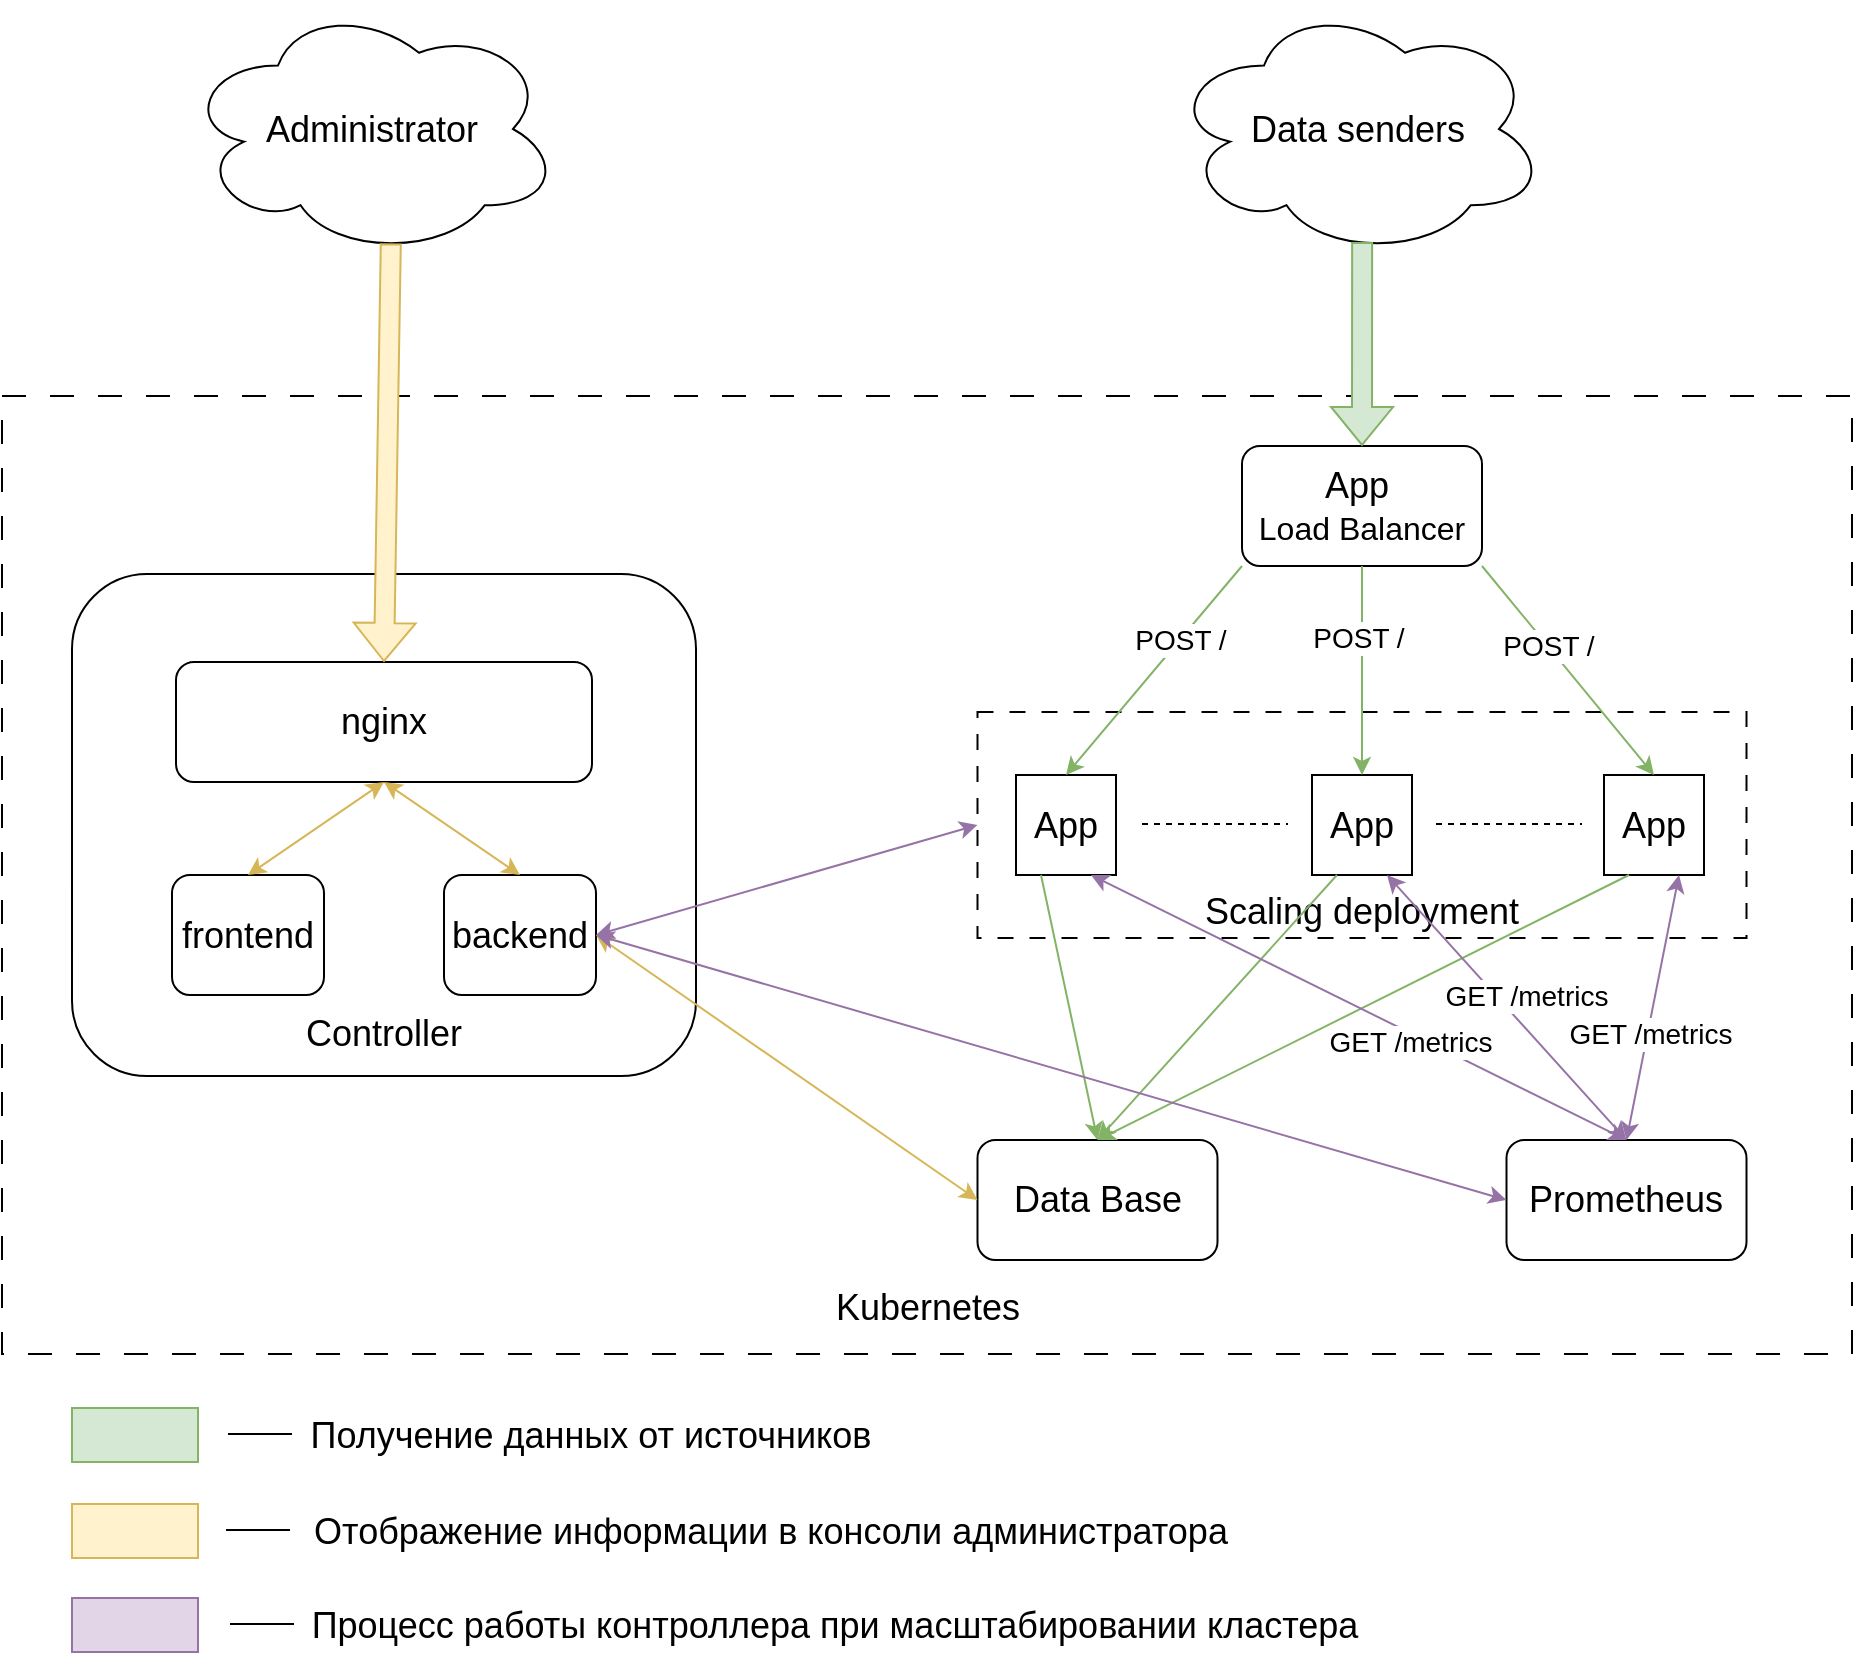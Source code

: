 <mxfile version="22.1.17" type="device">
  <diagram name="Страница — 1" id="v183EFJ7eAloO63CMou5">
    <mxGraphModel dx="3267" dy="1354" grid="0" gridSize="10" guides="1" tooltips="1" connect="1" arrows="1" fold="1" page="1" pageScale="1" pageWidth="827" pageHeight="1169" math="0" shadow="0">
      <root>
        <mxCell id="0" />
        <mxCell id="1" parent="0" />
        <mxCell id="d0DAwnYySHNyLZebtg_5-51" value="" style="rounded=0;whiteSpace=wrap;html=1;dashed=1;dashPattern=12 12;" parent="1" vertex="1">
          <mxGeometry x="-64" y="262" width="925" height="479" as="geometry" />
        </mxCell>
        <mxCell id="d0DAwnYySHNyLZebtg_5-1" value="&lt;font style=&quot;font-size: 18px;&quot;&gt;App&amp;nbsp;&lt;/font&gt;&lt;div&gt;&lt;span style=&quot;background-color: initial;&quot;&gt;&lt;font size=&quot;3&quot;&gt;Load Balancer&lt;/font&gt;&lt;/span&gt;&lt;br&gt;&lt;/div&gt;" style="rounded=1;whiteSpace=wrap;html=1;" parent="1" vertex="1">
          <mxGeometry x="556" y="287" width="120" height="60" as="geometry" />
        </mxCell>
        <mxCell id="d0DAwnYySHNyLZebtg_5-2" value="" style="rounded=0;whiteSpace=wrap;html=1;dashed=1;dashPattern=8 8;" parent="1" vertex="1">
          <mxGeometry x="423.75" y="420" width="384.5" height="113" as="geometry" />
        </mxCell>
        <mxCell id="d0DAwnYySHNyLZebtg_5-53" value="&lt;font style=&quot;font-size: 18px;&quot;&gt;Scaling deployment&lt;/font&gt;" style="text;html=1;align=center;verticalAlign=middle;whiteSpace=wrap;rounded=0;" parent="1" vertex="1">
          <mxGeometry x="529" y="505" width="174" height="30" as="geometry" />
        </mxCell>
        <mxCell id="d0DAwnYySHNyLZebtg_5-4" value="&lt;font style=&quot;font-size: 18px;&quot;&gt;App&lt;/font&gt;" style="whiteSpace=wrap;html=1;aspect=fixed;" parent="1" vertex="1">
          <mxGeometry x="591" y="451.5" width="50" height="50" as="geometry" />
        </mxCell>
        <mxCell id="d0DAwnYySHNyLZebtg_5-5" value="&lt;font style=&quot;font-size: 18px;&quot;&gt;App&lt;/font&gt;" style="whiteSpace=wrap;html=1;aspect=fixed;" parent="1" vertex="1">
          <mxGeometry x="443" y="451.5" width="50" height="50" as="geometry" />
        </mxCell>
        <mxCell id="d0DAwnYySHNyLZebtg_5-6" value="&lt;font style=&quot;font-size: 18px;&quot;&gt;App&lt;/font&gt;" style="whiteSpace=wrap;html=1;aspect=fixed;" parent="1" vertex="1">
          <mxGeometry x="737" y="451.5" width="50" height="50" as="geometry" />
        </mxCell>
        <mxCell id="d0DAwnYySHNyLZebtg_5-7" value="" style="endArrow=none;dashed=1;html=1;rounded=0;exitX=1;exitY=0.5;exitDx=0;exitDy=0;" parent="1" edge="1">
          <mxGeometry width="50" height="50" relative="1" as="geometry">
            <mxPoint x="506" y="476" as="sourcePoint" />
            <mxPoint x="579" y="476" as="targetPoint" />
          </mxGeometry>
        </mxCell>
        <mxCell id="d0DAwnYySHNyLZebtg_5-8" value="" style="endArrow=none;dashed=1;html=1;rounded=0;exitX=1;exitY=0.5;exitDx=0;exitDy=0;" parent="1" edge="1">
          <mxGeometry width="50" height="50" relative="1" as="geometry">
            <mxPoint x="653" y="476" as="sourcePoint" />
            <mxPoint x="726" y="476" as="targetPoint" />
          </mxGeometry>
        </mxCell>
        <mxCell id="d0DAwnYySHNyLZebtg_5-9" value="" style="endArrow=classic;html=1;rounded=0;exitX=0;exitY=1;exitDx=0;exitDy=0;entryX=0.5;entryY=0;entryDx=0;entryDy=0;fillColor=#d5e8d4;strokeColor=#82b366;" parent="1" source="d0DAwnYySHNyLZebtg_5-1" target="d0DAwnYySHNyLZebtg_5-5" edge="1">
          <mxGeometry width="50" height="50" relative="1" as="geometry">
            <mxPoint x="387" y="612" as="sourcePoint" />
            <mxPoint x="437" y="562" as="targetPoint" />
          </mxGeometry>
        </mxCell>
        <mxCell id="xFPNOKLkwznom79AiCy3-1" value="POST /" style="edgeLabel;html=1;align=center;verticalAlign=middle;resizable=0;points=[];fontSize=14;" vertex="1" connectable="0" parent="d0DAwnYySHNyLZebtg_5-9">
          <mxGeometry x="-0.301" y="1" relative="1" as="geometry">
            <mxPoint x="-1" as="offset" />
          </mxGeometry>
        </mxCell>
        <mxCell id="d0DAwnYySHNyLZebtg_5-10" value="" style="endArrow=classic;html=1;rounded=0;exitX=0.5;exitY=1;exitDx=0;exitDy=0;entryX=0.5;entryY=0;entryDx=0;entryDy=0;fillColor=#d5e8d4;strokeColor=#82b366;" parent="1" source="d0DAwnYySHNyLZebtg_5-1" target="d0DAwnYySHNyLZebtg_5-4" edge="1">
          <mxGeometry width="50" height="50" relative="1" as="geometry">
            <mxPoint x="387" y="612" as="sourcePoint" />
            <mxPoint x="437" y="562" as="targetPoint" />
          </mxGeometry>
        </mxCell>
        <mxCell id="xFPNOKLkwznom79AiCy3-2" value="&lt;font style=&quot;font-size: 14px;&quot;&gt;POST /&lt;/font&gt;" style="edgeLabel;html=1;align=center;verticalAlign=middle;resizable=0;points=[];" vertex="1" connectable="0" parent="d0DAwnYySHNyLZebtg_5-10">
          <mxGeometry x="-0.254" y="-1" relative="1" as="geometry">
            <mxPoint x="-1" y="-3" as="offset" />
          </mxGeometry>
        </mxCell>
        <mxCell id="d0DAwnYySHNyLZebtg_5-11" value="" style="endArrow=classic;html=1;rounded=0;exitX=1;exitY=1;exitDx=0;exitDy=0;entryX=0.5;entryY=0;entryDx=0;entryDy=0;fillColor=#d5e8d4;strokeColor=#82b366;" parent="1" source="d0DAwnYySHNyLZebtg_5-1" target="d0DAwnYySHNyLZebtg_5-6" edge="1">
          <mxGeometry width="50" height="50" relative="1" as="geometry">
            <mxPoint x="718" y="378" as="sourcePoint" />
            <mxPoint x="768" y="328" as="targetPoint" />
          </mxGeometry>
        </mxCell>
        <mxCell id="xFPNOKLkwznom79AiCy3-3" value="&lt;font style=&quot;font-size: 14px;&quot;&gt;POST /&lt;/font&gt;" style="edgeLabel;html=1;align=center;verticalAlign=middle;resizable=0;points=[];" vertex="1" connectable="0" parent="d0DAwnYySHNyLZebtg_5-11">
          <mxGeometry x="-0.315" relative="1" as="geometry">
            <mxPoint x="3" y="4" as="offset" />
          </mxGeometry>
        </mxCell>
        <mxCell id="d0DAwnYySHNyLZebtg_5-12" value="&lt;span style=&quot;background-color: rgb(255, 255, 255);&quot;&gt;&lt;font style=&quot;font-size: 18px;&quot;&gt;Data Base&lt;/font&gt;&lt;/span&gt;" style="rounded=1;whiteSpace=wrap;html=1;" parent="1" vertex="1">
          <mxGeometry x="423.75" y="634" width="120" height="60" as="geometry" />
        </mxCell>
        <mxCell id="d0DAwnYySHNyLZebtg_5-13" value="" style="endArrow=classic;html=1;rounded=0;exitX=0.25;exitY=1;exitDx=0;exitDy=0;entryX=0.5;entryY=0;entryDx=0;entryDy=0;fillColor=#d5e8d4;strokeColor=#82b366;" parent="1" source="d0DAwnYySHNyLZebtg_5-5" target="d0DAwnYySHNyLZebtg_5-12" edge="1">
          <mxGeometry width="50" height="50" relative="1" as="geometry">
            <mxPoint x="387" y="612" as="sourcePoint" />
            <mxPoint x="437" y="562" as="targetPoint" />
          </mxGeometry>
        </mxCell>
        <mxCell id="d0DAwnYySHNyLZebtg_5-14" value="" style="endArrow=classic;html=1;rounded=0;entryX=0.5;entryY=0;entryDx=0;entryDy=0;exitX=0.25;exitY=1;exitDx=0;exitDy=0;fillColor=#d5e8d4;strokeColor=#82b366;" parent="1" source="d0DAwnYySHNyLZebtg_5-4" target="d0DAwnYySHNyLZebtg_5-12" edge="1">
          <mxGeometry width="50" height="50" relative="1" as="geometry">
            <mxPoint x="387" y="612" as="sourcePoint" />
            <mxPoint x="437" y="562" as="targetPoint" />
          </mxGeometry>
        </mxCell>
        <mxCell id="d0DAwnYySHNyLZebtg_5-15" value="" style="endArrow=classic;html=1;rounded=0;entryX=0.5;entryY=0;entryDx=0;entryDy=0;exitX=0.25;exitY=1;exitDx=0;exitDy=0;fillColor=#d5e8d4;strokeColor=#82b366;" parent="1" source="d0DAwnYySHNyLZebtg_5-6" target="d0DAwnYySHNyLZebtg_5-12" edge="1">
          <mxGeometry width="50" height="50" relative="1" as="geometry">
            <mxPoint x="603" y="656" as="sourcePoint" />
            <mxPoint x="653" y="606" as="targetPoint" />
          </mxGeometry>
        </mxCell>
        <mxCell id="d0DAwnYySHNyLZebtg_5-18" value="" style="rounded=1;whiteSpace=wrap;html=1;" parent="1" vertex="1">
          <mxGeometry x="-29" y="351" width="312" height="251" as="geometry" />
        </mxCell>
        <mxCell id="d0DAwnYySHNyLZebtg_5-19" value="&lt;font style=&quot;font-size: 18px;&quot;&gt;Controller&lt;/font&gt;" style="text;html=1;align=center;verticalAlign=middle;whiteSpace=wrap;rounded=0;" parent="1" vertex="1">
          <mxGeometry x="97" y="566" width="60" height="30" as="geometry" />
        </mxCell>
        <mxCell id="d0DAwnYySHNyLZebtg_5-20" value="&lt;font style=&quot;font-size: 18px;&quot;&gt;nginx&lt;/font&gt;" style="rounded=1;whiteSpace=wrap;html=1;" parent="1" vertex="1">
          <mxGeometry x="23" y="395" width="208" height="60" as="geometry" />
        </mxCell>
        <mxCell id="d0DAwnYySHNyLZebtg_5-21" value="&lt;font style=&quot;font-size: 18px;&quot;&gt;frontend&lt;/font&gt;" style="rounded=1;whiteSpace=wrap;html=1;" parent="1" vertex="1">
          <mxGeometry x="21" y="501.5" width="76" height="60" as="geometry" />
        </mxCell>
        <mxCell id="d0DAwnYySHNyLZebtg_5-22" value="&lt;font style=&quot;font-size: 18px;&quot;&gt;backend&lt;/font&gt;" style="rounded=1;whiteSpace=wrap;html=1;" parent="1" vertex="1">
          <mxGeometry x="157" y="501.5" width="76" height="60" as="geometry" />
        </mxCell>
        <mxCell id="d0DAwnYySHNyLZebtg_5-24" value="" style="endArrow=classic;startArrow=classic;html=1;rounded=0;exitX=0.5;exitY=0;exitDx=0;exitDy=0;entryX=0.5;entryY=1;entryDx=0;entryDy=0;fillColor=#fff2cc;strokeColor=#d6b656;" parent="1" source="d0DAwnYySHNyLZebtg_5-22" target="d0DAwnYySHNyLZebtg_5-20" edge="1">
          <mxGeometry width="50" height="50" relative="1" as="geometry">
            <mxPoint x="39" y="699" as="sourcePoint" />
            <mxPoint x="122" y="462" as="targetPoint" />
          </mxGeometry>
        </mxCell>
        <mxCell id="d0DAwnYySHNyLZebtg_5-25" value="" style="endArrow=classic;startArrow=classic;html=1;rounded=0;entryX=0.5;entryY=1;entryDx=0;entryDy=0;exitX=0.5;exitY=0;exitDx=0;exitDy=0;fillColor=#fff2cc;strokeColor=#d6b656;" parent="1" source="d0DAwnYySHNyLZebtg_5-21" target="d0DAwnYySHNyLZebtg_5-20" edge="1">
          <mxGeometry width="50" height="50" relative="1" as="geometry">
            <mxPoint x="78" y="733" as="sourcePoint" />
            <mxPoint x="128" y="683" as="targetPoint" />
          </mxGeometry>
        </mxCell>
        <mxCell id="d0DAwnYySHNyLZebtg_5-27" value="&lt;font style=&quot;font-size: 18px;&quot;&gt;Prometheus&lt;/font&gt;" style="rounded=1;whiteSpace=wrap;html=1;" parent="1" vertex="1">
          <mxGeometry x="688.25" y="634" width="120" height="60" as="geometry" />
        </mxCell>
        <mxCell id="d0DAwnYySHNyLZebtg_5-28" value="" style="endArrow=classic;startArrow=classic;html=1;rounded=0;entryX=0.75;entryY=1;entryDx=0;entryDy=0;exitX=0.5;exitY=0;exitDx=0;exitDy=0;fillColor=#e1d5e7;strokeColor=#9673a6;" parent="1" source="d0DAwnYySHNyLZebtg_5-27" target="d0DAwnYySHNyLZebtg_5-6" edge="1">
          <mxGeometry width="50" height="50" relative="1" as="geometry">
            <mxPoint x="565" y="783" as="sourcePoint" />
            <mxPoint x="615" y="733" as="targetPoint" />
          </mxGeometry>
        </mxCell>
        <mxCell id="xFPNOKLkwznom79AiCy3-6" value="&lt;font style=&quot;font-size: 14px;&quot;&gt;GET /metrics&lt;/font&gt;" style="edgeLabel;html=1;align=center;verticalAlign=middle;resizable=0;points=[];" vertex="1" connectable="0" parent="d0DAwnYySHNyLZebtg_5-28">
          <mxGeometry x="-0.2" y="-1" relative="1" as="geometry">
            <mxPoint as="offset" />
          </mxGeometry>
        </mxCell>
        <mxCell id="d0DAwnYySHNyLZebtg_5-29" value="" style="endArrow=classic;startArrow=classic;html=1;rounded=0;entryX=0.75;entryY=1;entryDx=0;entryDy=0;exitX=0.5;exitY=0;exitDx=0;exitDy=0;fillColor=#e1d5e7;strokeColor=#9673a6;" parent="1" source="d0DAwnYySHNyLZebtg_5-27" target="d0DAwnYySHNyLZebtg_5-4" edge="1">
          <mxGeometry width="50" height="50" relative="1" as="geometry">
            <mxPoint x="572" y="824" as="sourcePoint" />
            <mxPoint x="622" y="774" as="targetPoint" />
          </mxGeometry>
        </mxCell>
        <mxCell id="xFPNOKLkwznom79AiCy3-5" value="&lt;font style=&quot;font-size: 14px;&quot;&gt;GET /metrics&lt;/font&gt;" style="edgeLabel;html=1;align=center;verticalAlign=middle;resizable=0;points=[];" vertex="1" connectable="0" parent="d0DAwnYySHNyLZebtg_5-29">
          <mxGeometry x="-0.108" relative="1" as="geometry">
            <mxPoint x="3" y="-13" as="offset" />
          </mxGeometry>
        </mxCell>
        <mxCell id="d0DAwnYySHNyLZebtg_5-30" value="" style="endArrow=classic;startArrow=classic;html=1;rounded=0;entryX=0.75;entryY=1;entryDx=0;entryDy=0;exitX=0.5;exitY=0;exitDx=0;exitDy=0;fillColor=#e1d5e7;strokeColor=#9673a6;" parent="1" source="d0DAwnYySHNyLZebtg_5-27" target="d0DAwnYySHNyLZebtg_5-5" edge="1">
          <mxGeometry width="50" height="50" relative="1" as="geometry">
            <mxPoint x="388" y="806" as="sourcePoint" />
            <mxPoint x="438" y="756" as="targetPoint" />
          </mxGeometry>
        </mxCell>
        <mxCell id="xFPNOKLkwznom79AiCy3-4" value="&lt;font style=&quot;font-size: 14px;&quot;&gt;GET /metrics&lt;/font&gt;" style="edgeLabel;html=1;align=center;verticalAlign=middle;resizable=0;points=[];" vertex="1" connectable="0" parent="d0DAwnYySHNyLZebtg_5-30">
          <mxGeometry x="-0.191" y="1" relative="1" as="geometry">
            <mxPoint y="4" as="offset" />
          </mxGeometry>
        </mxCell>
        <mxCell id="d0DAwnYySHNyLZebtg_5-32" value="" style="endArrow=classic;startArrow=classic;html=1;rounded=0;entryX=0;entryY=0.5;entryDx=0;entryDy=0;exitX=1;exitY=0.5;exitDx=0;exitDy=0;fillColor=#fff2cc;strokeColor=#d6b656;" parent="1" source="d0DAwnYySHNyLZebtg_5-22" target="d0DAwnYySHNyLZebtg_5-12" edge="1">
          <mxGeometry width="50" height="50" relative="1" as="geometry">
            <mxPoint x="315" y="705" as="sourcePoint" />
            <mxPoint x="365" y="655" as="targetPoint" />
          </mxGeometry>
        </mxCell>
        <mxCell id="d0DAwnYySHNyLZebtg_5-33" value="" style="endArrow=classic;startArrow=classic;html=1;rounded=0;entryX=0;entryY=0.5;entryDx=0;entryDy=0;exitX=1;exitY=0.5;exitDx=0;exitDy=0;fillColor=#e1d5e7;strokeColor=#9673a6;" parent="1" source="d0DAwnYySHNyLZebtg_5-22" target="d0DAwnYySHNyLZebtg_5-27" edge="1">
          <mxGeometry width="50" height="50" relative="1" as="geometry">
            <mxPoint x="189" y="730" as="sourcePoint" />
            <mxPoint x="239" y="680" as="targetPoint" />
          </mxGeometry>
        </mxCell>
        <mxCell id="d0DAwnYySHNyLZebtg_5-34" value="" style="endArrow=classic;startArrow=classic;html=1;rounded=0;entryX=0;entryY=0.5;entryDx=0;entryDy=0;exitX=1;exitY=0.5;exitDx=0;exitDy=0;fillColor=#e1d5e7;strokeColor=#9673a6;" parent="1" source="d0DAwnYySHNyLZebtg_5-22" target="d0DAwnYySHNyLZebtg_5-2" edge="1">
          <mxGeometry width="50" height="50" relative="1" as="geometry">
            <mxPoint x="319" y="526" as="sourcePoint" />
            <mxPoint x="369" y="476" as="targetPoint" />
          </mxGeometry>
        </mxCell>
        <mxCell id="d0DAwnYySHNyLZebtg_5-35" value="&lt;font style=&quot;font-size: 18px;&quot;&gt;Data senders&lt;/font&gt;" style="ellipse;shape=cloud;whiteSpace=wrap;html=1;" parent="1" vertex="1">
          <mxGeometry x="520" y="65" width="188" height="127" as="geometry" />
        </mxCell>
        <mxCell id="d0DAwnYySHNyLZebtg_5-36" value="&lt;font style=&quot;font-size: 18px;&quot;&gt;Administrator&lt;/font&gt;" style="ellipse;shape=cloud;whiteSpace=wrap;html=1;" parent="1" vertex="1">
          <mxGeometry x="27" y="65" width="188" height="127" as="geometry" />
        </mxCell>
        <mxCell id="d0DAwnYySHNyLZebtg_5-37" value="" style="shape=flexArrow;endArrow=classic;html=1;rounded=0;exitX=0.55;exitY=0.95;exitDx=0;exitDy=0;exitPerimeter=0;entryX=0.5;entryY=0;entryDx=0;entryDy=0;fillColor=#fff2cc;strokeColor=#d6b656;" parent="1" source="d0DAwnYySHNyLZebtg_5-36" target="d0DAwnYySHNyLZebtg_5-20" edge="1">
          <mxGeometry width="50" height="50" relative="1" as="geometry">
            <mxPoint x="128" y="287" as="sourcePoint" />
            <mxPoint x="178" y="237" as="targetPoint" />
          </mxGeometry>
        </mxCell>
        <mxCell id="d0DAwnYySHNyLZebtg_5-38" value="" style="shape=flexArrow;endArrow=classic;html=1;rounded=0;entryX=0.5;entryY=0;entryDx=0;entryDy=0;exitX=0.511;exitY=0.945;exitDx=0;exitDy=0;exitPerimeter=0;fillColor=#d5e8d4;strokeColor=#82b366;" parent="1" source="d0DAwnYySHNyLZebtg_5-35" target="d0DAwnYySHNyLZebtg_5-1" edge="1">
          <mxGeometry width="50" height="50" relative="1" as="geometry">
            <mxPoint x="397" y="293" as="sourcePoint" />
            <mxPoint x="447" y="243" as="targetPoint" />
          </mxGeometry>
        </mxCell>
        <mxCell id="d0DAwnYySHNyLZebtg_5-39" value="" style="rounded=0;whiteSpace=wrap;html=1;fillColor=#d5e8d4;strokeColor=#82b366;" parent="1" vertex="1">
          <mxGeometry x="-29" y="768" width="63" height="27" as="geometry" />
        </mxCell>
        <mxCell id="d0DAwnYySHNyLZebtg_5-40" value="" style="rounded=0;whiteSpace=wrap;html=1;fillColor=#e1d5e7;strokeColor=#9673a6;" parent="1" vertex="1">
          <mxGeometry x="-29" y="863" width="63" height="27" as="geometry" />
        </mxCell>
        <mxCell id="d0DAwnYySHNyLZebtg_5-41" value="" style="rounded=0;whiteSpace=wrap;html=1;fillColor=#fff2cc;strokeColor=#d6b656;" parent="1" vertex="1">
          <mxGeometry x="-29" y="816" width="63" height="27" as="geometry" />
        </mxCell>
        <mxCell id="d0DAwnYySHNyLZebtg_5-43" value="&lt;font style=&quot;font-size: 18px;&quot;&gt;Получение данных от источников&lt;/font&gt;" style="text;html=1;align=center;verticalAlign=middle;whiteSpace=wrap;rounded=0;" parent="1" vertex="1">
          <mxGeometry x="71" y="766.5" width="319" height="30" as="geometry" />
        </mxCell>
        <mxCell id="d0DAwnYySHNyLZebtg_5-44" value="&lt;font style=&quot;font-size: 18px;&quot;&gt;Отображение информации в консоли администратора&lt;/font&gt;" style="text;html=1;align=center;verticalAlign=middle;whiteSpace=wrap;rounded=0;" parent="1" vertex="1">
          <mxGeometry x="71" y="814.5" width="499" height="30" as="geometry" />
        </mxCell>
        <mxCell id="d0DAwnYySHNyLZebtg_5-45" value="&lt;font style=&quot;font-size: 18px;&quot;&gt;Процесс работы контроллера при масштабировании кластера&lt;/font&gt;" style="text;html=1;align=center;verticalAlign=middle;whiteSpace=wrap;rounded=0;" parent="1" vertex="1">
          <mxGeometry x="71" y="861.5" width="563" height="30" as="geometry" />
        </mxCell>
        <mxCell id="d0DAwnYySHNyLZebtg_5-47" value="" style="endArrow=none;html=1;rounded=0;" parent="1" edge="1">
          <mxGeometry width="50" height="50" relative="1" as="geometry">
            <mxPoint x="49" y="781" as="sourcePoint" />
            <mxPoint x="81" y="781" as="targetPoint" />
          </mxGeometry>
        </mxCell>
        <mxCell id="d0DAwnYySHNyLZebtg_5-48" value="" style="endArrow=none;html=1;rounded=0;" parent="1" edge="1">
          <mxGeometry width="50" height="50" relative="1" as="geometry">
            <mxPoint x="50" y="876" as="sourcePoint" />
            <mxPoint x="82" y="876" as="targetPoint" />
          </mxGeometry>
        </mxCell>
        <mxCell id="d0DAwnYySHNyLZebtg_5-49" value="" style="endArrow=none;html=1;rounded=0;" parent="1" edge="1">
          <mxGeometry width="50" height="50" relative="1" as="geometry">
            <mxPoint x="48" y="829" as="sourcePoint" />
            <mxPoint x="80" y="829" as="targetPoint" />
          </mxGeometry>
        </mxCell>
        <mxCell id="d0DAwnYySHNyLZebtg_5-52" value="&lt;font style=&quot;font-size: 18px;&quot;&gt;Kubernetes&lt;/font&gt;" style="text;html=1;align=center;verticalAlign=middle;whiteSpace=wrap;rounded=0;" parent="1" vertex="1">
          <mxGeometry x="368.5" y="703" width="60" height="30" as="geometry" />
        </mxCell>
      </root>
    </mxGraphModel>
  </diagram>
</mxfile>
